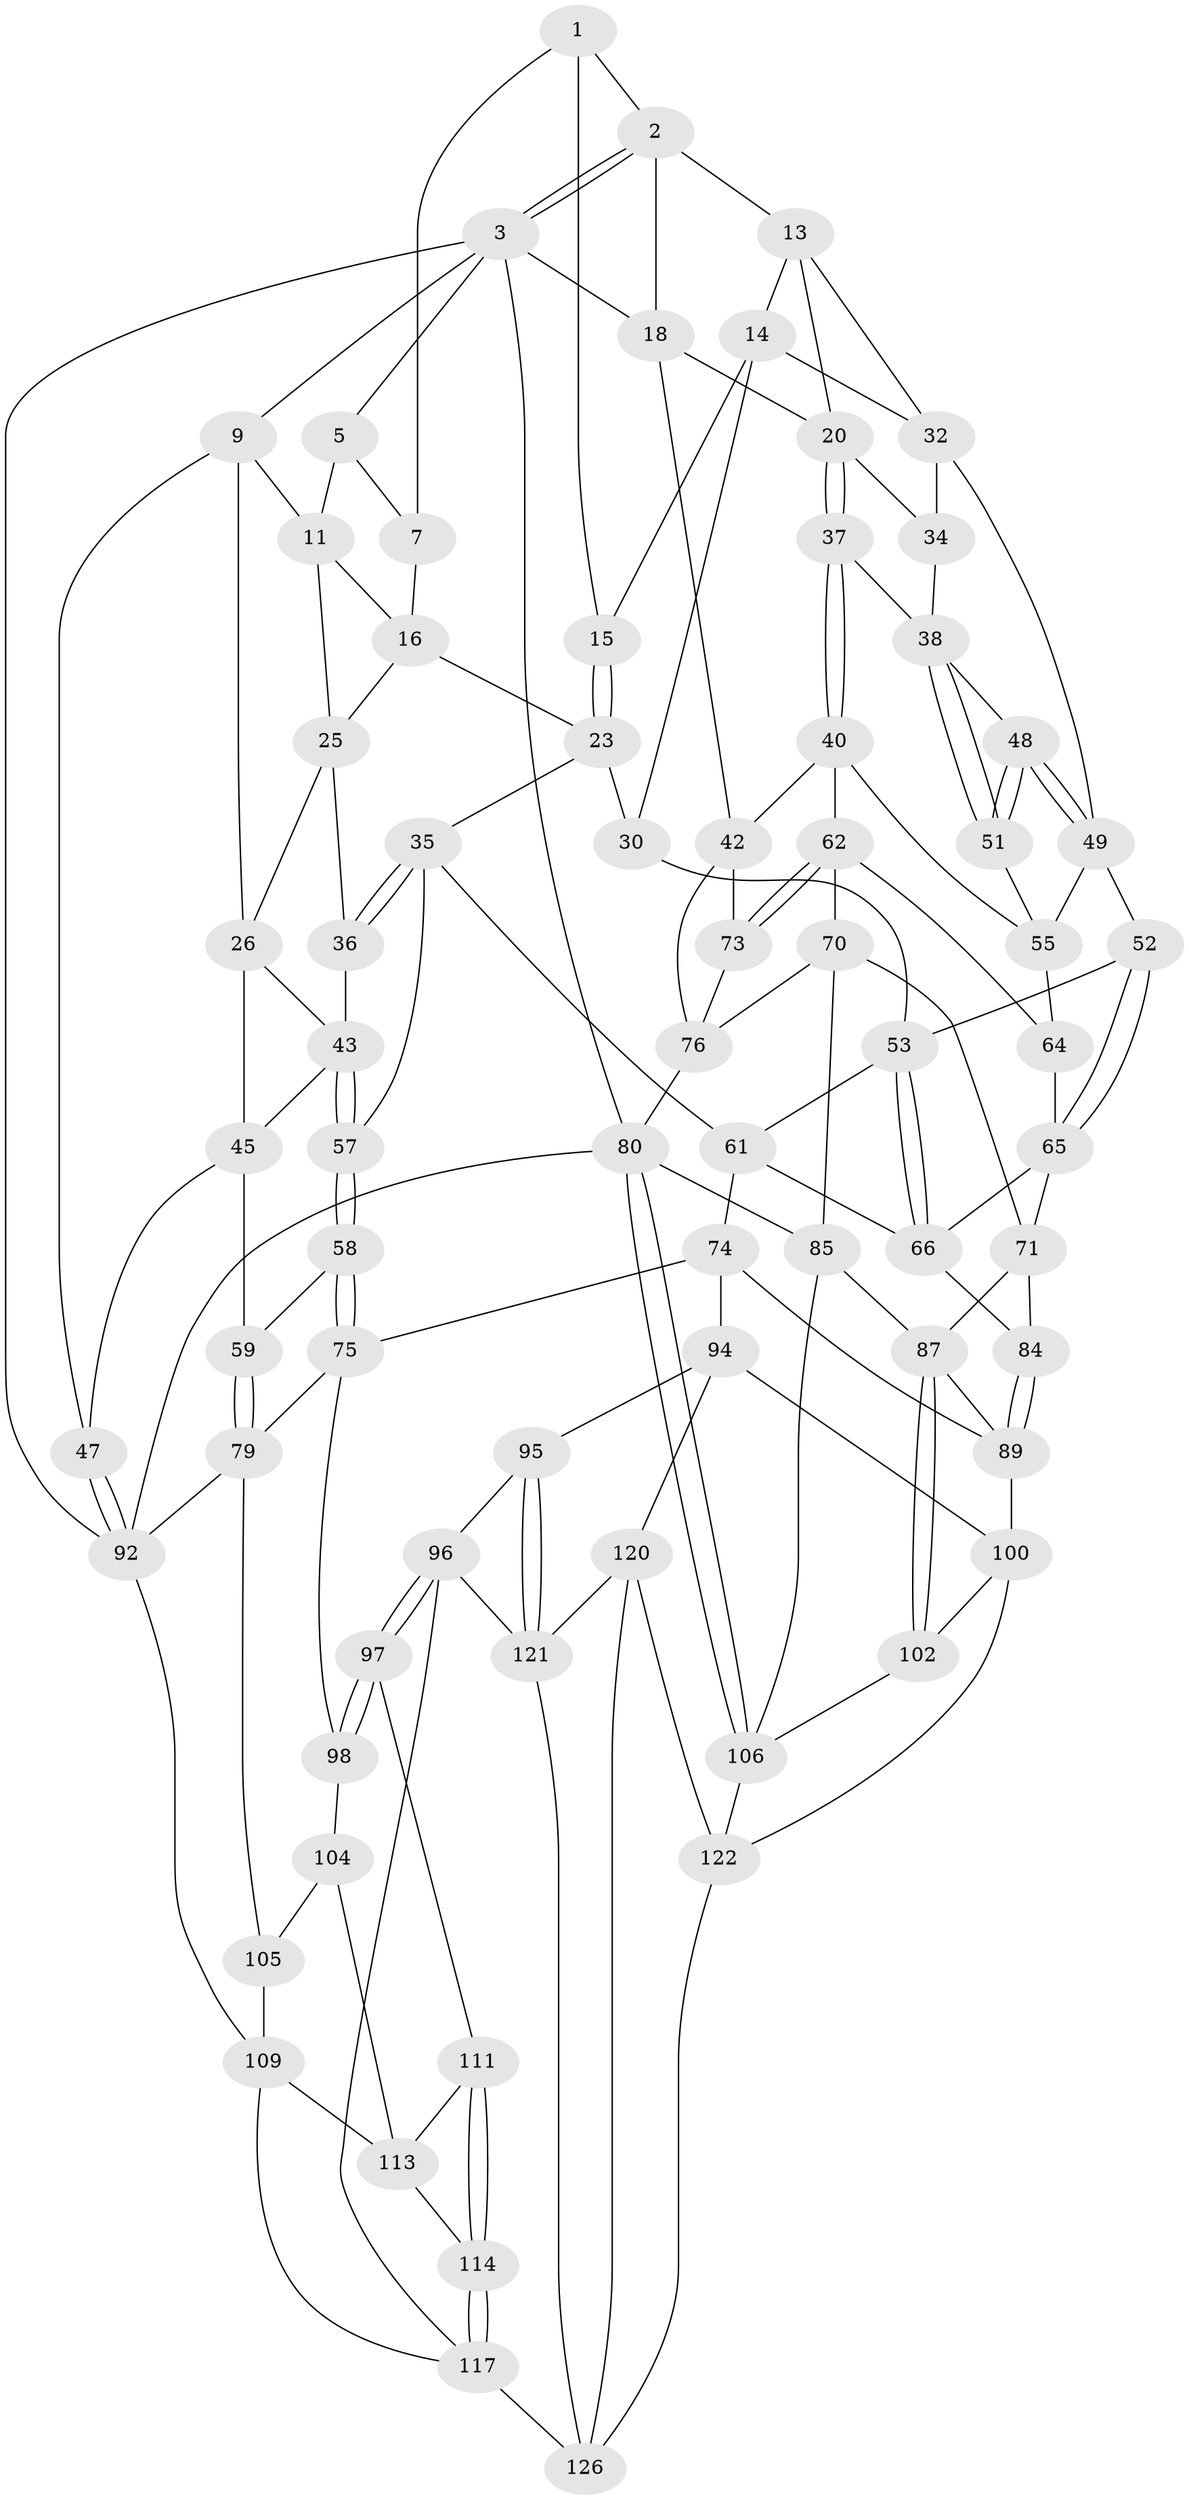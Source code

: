 // Generated by graph-tools (version 1.1) at 2025/52/02/27/25 19:52:35]
// undirected, 74 vertices, 161 edges
graph export_dot {
graph [start="1"]
  node [color=gray90,style=filled];
  1 [pos="+0.5787555126612411+0",super="+6"];
  2 [pos="+0.7488909892348297+0",super="+12"];
  3 [pos="+1+0",super="+4"];
  5 [pos="+0.24714959063261974+0",super="+8"];
  7 [pos="+0.3991659588278681+0.052053066803308644"];
  9 [pos="+0+0.0630285993486083",super="+10"];
  11 [pos="+0.20652938370863547+0",super="+17"];
  13 [pos="+0.6517621422542652+0.10907471479565418",super="+22"];
  14 [pos="+0.5444227203934273+0.10524381825946713",super="+29"];
  15 [pos="+0.5203508023465674+0.08615137028610398"];
  16 [pos="+0.3853448652458319+0.094309208897018",super="+24"];
  18 [pos="+0.8132561719175174+0",super="+19"];
  20 [pos="+0.8372168398600195+0.12186689652860799",super="+21"];
  23 [pos="+0.4403086289686647+0.16251656872182554",super="+31"];
  25 [pos="+0.2316424563102891+0.13235609292312375",super="+28"];
  26 [pos="+0.18410952971278632+0.16608601974759887",super="+27"];
  30 [pos="+0.4889460833461278+0.27280366387135035"];
  32 [pos="+0.6636217164115384+0.18646494921126583",super="+33"];
  34 [pos="+0.6796636167610497+0.19521410210062815"];
  35 [pos="+0.3684987895740128+0.28372295915261314",super="+60"];
  36 [pos="+0.2788287887260088+0.1895671135836699"];
  37 [pos="+0.8734695734306256+0.18189160605009144"];
  38 [pos="+0.7286650217158456+0.20895942191142888",super="+39"];
  40 [pos="+0.9010406961368622+0.22028158797619624",super="+41"];
  42 [pos="+1+0.2668378373864696",super="+72"];
  43 [pos="+0.21678727169657688+0.3014103023651066",super="+44"];
  45 [pos="+0.056178391465667346+0.3290896188449006",super="+46"];
  47 [pos="+0+0.45858048585617234"];
  48 [pos="+0.7178693160540343+0.2872412345097814"];
  49 [pos="+0.714531605541281+0.2921633760657756",super="+50"];
  51 [pos="+0.8101864721810311+0.2635440624514463"];
  52 [pos="+0.6271623749610725+0.37964018509879166"];
  53 [pos="+0.6081150097214534+0.3839260238995195",super="+54"];
  55 [pos="+0.8305265596735911+0.2595459175480691",super="+56"];
  57 [pos="+0.3057827892712984+0.41049052944984277"];
  58 [pos="+0.2817289813234009+0.46060788343587267"];
  59 [pos="+0.23390526963223113+0.46745758048188535"];
  61 [pos="+0.48100348859658215+0.4141314594506518",super="+67"];
  62 [pos="+0.8601923530224369+0.43802396685787265",super="+63"];
  64 [pos="+0.7756004483243184+0.40125892447847317"];
  65 [pos="+0.6532061053163407+0.4001971262320069",super="+68"];
  66 [pos="+0.5731207633089007+0.5312993057792168",super="+69"];
  70 [pos="+0.7951667471416397+0.4953488652906361",super="+77"];
  71 [pos="+0.7733497180800777+0.5164272939894173",super="+83"];
  73 [pos="+0.9259496888101959+0.5083013641051496"];
  74 [pos="+0.4171522040746774+0.6037773316500067",super="+90"];
  75 [pos="+0.36164560859804495+0.5982299861372059",super="+78"];
  76 [pos="+0.908792907306513+0.5713908243496423",super="+82"];
  79 [pos="+0.1423972655285004+0.6450974299152858",super="+91"];
  80 [pos="+1+1",super="+81"];
  84 [pos="+0.6350935559450057+0.6115311471067559"];
  85 [pos="+0.8785310351988294+0.68361154401257",super="+86"];
  87 [pos="+0.8289012913419828+0.7008914124698008",super="+88"];
  89 [pos="+0.5958950031780864+0.6988912923773803",super="+93"];
  92 [pos="+0+0.5440555299920358",super="+99"];
  94 [pos="+0.45645116045780487+0.7503874252944276",super="+101"];
  95 [pos="+0.39283646311564496+0.811577588592741"];
  96 [pos="+0.3743886916928837+0.8125877067545062",super="+116"];
  97 [pos="+0.31401795055987425+0.7769877287591775"];
  98 [pos="+0.2803396979724356+0.7027023720244356"];
  100 [pos="+0.6024659675882712+0.7202577563818109",super="+103"];
  102 [pos="+0.7370196518433059+0.833815229407822"];
  104 [pos="+0.17842447022097002+0.7899289180359095",super="+110"];
  105 [pos="+0.07281268217576753+0.7402506341371776",super="+108"];
  106 [pos="+1+1",super="+107"];
  109 [pos="+0+1",super="+119"];
  111 [pos="+0.3048688398183846+0.7918493361391512",super="+112"];
  113 [pos="+0.20504505883183047+0.846182152523407",super="+118"];
  114 [pos="+0.2845067036257113+0.8906788473783384",super="+115"];
  117 [pos="+0.3215112665385786+0.9218462355951892",super="+125"];
  120 [pos="+0.5272065877686744+0.8711094320092758",super="+123"];
  121 [pos="+0.44924901446239696+0.856717456938721",super="+124"];
  122 [pos="+0.7196518603531958+0.8400120843502178",super="+128"];
  126 [pos="+0.5058943661649548+1",super="+127"];
  1 -- 2;
  1 -- 7;
  1 -- 15;
  2 -- 3;
  2 -- 3;
  2 -- 18;
  2 -- 13;
  3 -- 80;
  3 -- 9;
  3 -- 5;
  3 -- 18;
  3 -- 92;
  5 -- 11;
  5 -- 7;
  7 -- 16;
  9 -- 47;
  9 -- 11;
  9 -- 26;
  11 -- 16;
  11 -- 25;
  13 -- 14;
  13 -- 32;
  13 -- 20;
  14 -- 15;
  14 -- 30;
  14 -- 32;
  15 -- 23;
  15 -- 23;
  16 -- 23;
  16 -- 25;
  18 -- 20;
  18 -- 42;
  20 -- 37;
  20 -- 37;
  20 -- 34;
  23 -- 35;
  23 -- 30;
  25 -- 26;
  25 -- 36;
  26 -- 43;
  26 -- 45;
  30 -- 53;
  32 -- 34;
  32 -- 49;
  34 -- 38;
  35 -- 36;
  35 -- 36;
  35 -- 57;
  35 -- 61;
  36 -- 43;
  37 -- 38;
  37 -- 40;
  37 -- 40;
  38 -- 51;
  38 -- 51;
  38 -- 48;
  40 -- 55;
  40 -- 42;
  40 -- 62;
  42 -- 73;
  42 -- 76;
  43 -- 57;
  43 -- 57;
  43 -- 45;
  45 -- 59;
  45 -- 47;
  47 -- 92;
  47 -- 92;
  48 -- 49;
  48 -- 49;
  48 -- 51;
  48 -- 51;
  49 -- 52;
  49 -- 55;
  51 -- 55;
  52 -- 53;
  52 -- 65;
  52 -- 65;
  53 -- 66;
  53 -- 66;
  53 -- 61;
  55 -- 64;
  57 -- 58;
  57 -- 58;
  58 -- 59;
  58 -- 75;
  58 -- 75;
  59 -- 79;
  59 -- 79;
  61 -- 66;
  61 -- 74;
  62 -- 73;
  62 -- 73;
  62 -- 64;
  62 -- 70;
  64 -- 65;
  65 -- 66;
  65 -- 71;
  66 -- 84;
  70 -- 71;
  70 -- 76;
  70 -- 85;
  71 -- 84;
  71 -- 87;
  73 -- 76;
  74 -- 75;
  74 -- 89;
  74 -- 94;
  75 -- 98;
  75 -- 79;
  76 -- 80;
  79 -- 105;
  79 -- 92;
  80 -- 106;
  80 -- 106;
  80 -- 92;
  80 -- 85;
  84 -- 89;
  84 -- 89;
  85 -- 87;
  85 -- 106;
  87 -- 102;
  87 -- 102;
  87 -- 89;
  89 -- 100;
  92 -- 109;
  94 -- 95;
  94 -- 120;
  94 -- 100;
  95 -- 96;
  95 -- 121;
  95 -- 121;
  96 -- 97;
  96 -- 97;
  96 -- 121;
  96 -- 117;
  97 -- 98;
  97 -- 98;
  97 -- 111;
  98 -- 104;
  100 -- 122;
  100 -- 102;
  102 -- 106;
  104 -- 105 [weight=2];
  104 -- 113;
  105 -- 109;
  106 -- 122;
  109 -- 113;
  109 -- 117;
  111 -- 114 [weight=2];
  111 -- 114;
  111 -- 113;
  113 -- 114;
  114 -- 117;
  114 -- 117;
  117 -- 126;
  120 -- 121;
  120 -- 122;
  120 -- 126;
  121 -- 126;
  122 -- 126;
}
